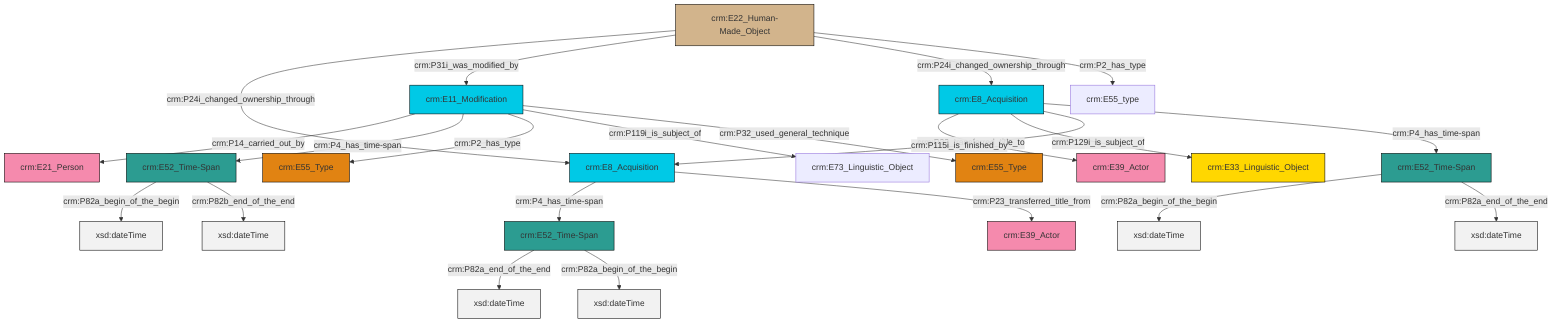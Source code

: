 graph TD
classDef Literal fill:#f2f2f2,stroke:#000000;
classDef CRM_Entity fill:#FFFFFF,stroke:#000000;
classDef Temporal_Entity fill:#00C9E6, stroke:#000000;
classDef Type fill:#E18312, stroke:#000000;
classDef Time-Span fill:#2C9C91, stroke:#000000;
classDef Appellation fill:#FFEB7F, stroke:#000000;
classDef Place fill:#008836, stroke:#000000;
classDef Persistent_Item fill:#B266B2, stroke:#000000;
classDef Conceptual_Object fill:#FFD700, stroke:#000000;
classDef Physical_Thing fill:#D2B48C, stroke:#000000;
classDef Actor fill:#f58aad, stroke:#000000;
classDef PC_Classes fill:#4ce600, stroke:#000000;
classDef Multi fill:#cccccc,stroke:#000000;

0["crm:E11_Modification"]:::Temporal_Entity -->|crm:P14_carried_out_by| 1["crm:E21_Person"]:::Actor
2["crm:E8_Acquisition"]:::Temporal_Entity -->|crm:P4_has_time-span| 3["crm:E52_Time-Span"]:::Time-Span
6["crm:E52_Time-Span"]:::Time-Span -->|crm:P82a_begin_of_the_begin| 7[xsd:dateTime]:::Literal
10["crm:E8_Acquisition"]:::Temporal_Entity -->|crm:P22_transferred_title_to| 11["crm:E39_Actor"]:::Actor
4["crm:E22_Human-Made_Object"]:::Physical_Thing -->|crm:P24i_changed_ownership_through| 2["crm:E8_Acquisition"]:::Temporal_Entity
4["crm:E22_Human-Made_Object"]:::Physical_Thing -->|crm:P31i_was_modified_by| 0["crm:E11_Modification"]:::Temporal_Entity
4["crm:E22_Human-Made_Object"]:::Physical_Thing -->|crm:P24i_changed_ownership_through| 10["crm:E8_Acquisition"]:::Temporal_Entity
3["crm:E52_Time-Span"]:::Time-Span -->|crm:P82a_end_of_the_end| 14[xsd:dateTime]:::Literal
15["crm:E52_Time-Span"]:::Time-Span -->|crm:P82a_begin_of_the_begin| 16[xsd:dateTime]:::Literal
0["crm:E11_Modification"]:::Temporal_Entity -->|crm:P4_has_time-span| 15["crm:E52_Time-Span"]:::Time-Span
15["crm:E52_Time-Span"]:::Time-Span -->|crm:P82b_end_of_the_end| 19[xsd:dateTime]:::Literal
4["crm:E22_Human-Made_Object"]:::Physical_Thing -->|crm:P2_has_type| 20["crm:E55_type"]:::Default
6["crm:E52_Time-Span"]:::Time-Span -->|crm:P82a_end_of_the_end| 21[xsd:dateTime]:::Literal
2["crm:E8_Acquisition"]:::Temporal_Entity -->|crm:P23_transferred_title_from| 12["crm:E39_Actor"]:::Actor
10["crm:E8_Acquisition"]:::Temporal_Entity -->|crm:P129i_is_subject_of| 22["crm:E33_Linguistic_Object"]:::Conceptual_Object
3["crm:E52_Time-Span"]:::Time-Span -->|crm:P82a_begin_of_the_begin| 25[xsd:dateTime]:::Literal
0["crm:E11_Modification"]:::Temporal_Entity -->|crm:P2_has_type| 28["crm:E55_Type"]:::Type
0["crm:E11_Modification"]:::Temporal_Entity -->|crm:P119i_is_subject_of| 17["crm:E73_Linguistic_Object"]:::Default
10["crm:E8_Acquisition"]:::Temporal_Entity -->|crm:P115i_is_finished_by| 2["crm:E8_Acquisition"]:::Temporal_Entity
10["crm:E8_Acquisition"]:::Temporal_Entity -->|crm:P4_has_time-span| 6["crm:E52_Time-Span"]:::Time-Span
0["crm:E11_Modification"]:::Temporal_Entity -->|crm:P32_used_general_technique| 8["crm:E55_Type"]:::Type